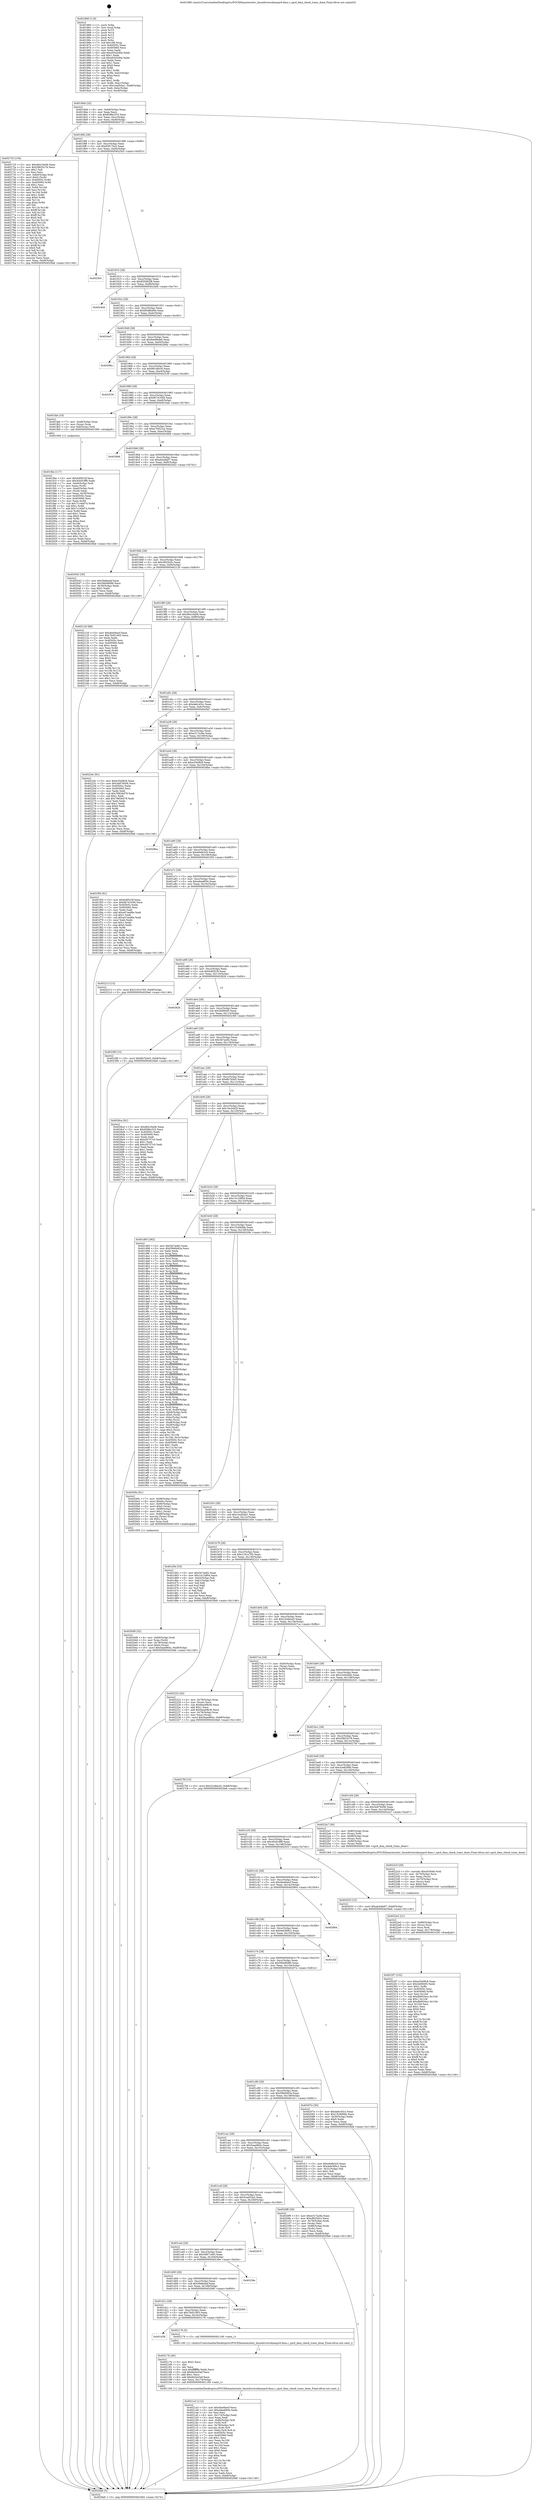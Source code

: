 digraph "0x401860" {
  label = "0x401860 (/mnt/c/Users/mathe/Desktop/tcc/POCII/binaries/extr_linuxdriversdmasprd-dma.c_sprd_dma_check_trans_done_Final-ollvm.out::main(0))"
  labelloc = "t"
  node[shape=record]

  Entry [label="",width=0.3,height=0.3,shape=circle,fillcolor=black,style=filled]
  "0x4018d4" [label="{
     0x4018d4 [32]\l
     | [instrs]\l
     &nbsp;&nbsp;0x4018d4 \<+6\>: mov -0xb8(%rbp),%eax\l
     &nbsp;&nbsp;0x4018da \<+2\>: mov %eax,%ecx\l
     &nbsp;&nbsp;0x4018dc \<+6\>: sub $0x838bc533,%ecx\l
     &nbsp;&nbsp;0x4018e2 \<+6\>: mov %eax,-0xcc(%rbp)\l
     &nbsp;&nbsp;0x4018e8 \<+6\>: mov %ecx,-0xd0(%rbp)\l
     &nbsp;&nbsp;0x4018ee \<+6\>: je 0000000000402725 \<main+0xec5\>\l
  }"]
  "0x402725" [label="{
     0x402725 [154]\l
     | [instrs]\l
     &nbsp;&nbsp;0x402725 \<+5\>: mov $0xd6416a06,%eax\l
     &nbsp;&nbsp;0x40272a \<+5\>: mov $0x28833c78,%ecx\l
     &nbsp;&nbsp;0x40272f \<+2\>: mov $0x1,%dl\l
     &nbsp;&nbsp;0x402731 \<+2\>: xor %esi,%esi\l
     &nbsp;&nbsp;0x402733 \<+7\>: mov -0xb0(%rbp),%rdi\l
     &nbsp;&nbsp;0x40273a \<+6\>: movl $0x0,(%rdi)\l
     &nbsp;&nbsp;0x402740 \<+8\>: mov 0x40505c,%r8d\l
     &nbsp;&nbsp;0x402748 \<+8\>: mov 0x405060,%r9d\l
     &nbsp;&nbsp;0x402750 \<+3\>: sub $0x1,%esi\l
     &nbsp;&nbsp;0x402753 \<+3\>: mov %r8d,%r10d\l
     &nbsp;&nbsp;0x402756 \<+3\>: add %esi,%r10d\l
     &nbsp;&nbsp;0x402759 \<+4\>: imul %r10d,%r8d\l
     &nbsp;&nbsp;0x40275d \<+4\>: and $0x1,%r8d\l
     &nbsp;&nbsp;0x402761 \<+4\>: cmp $0x0,%r8d\l
     &nbsp;&nbsp;0x402765 \<+4\>: sete %r11b\l
     &nbsp;&nbsp;0x402769 \<+4\>: cmp $0xa,%r9d\l
     &nbsp;&nbsp;0x40276d \<+3\>: setl %bl\l
     &nbsp;&nbsp;0x402770 \<+3\>: mov %r11b,%r14b\l
     &nbsp;&nbsp;0x402773 \<+4\>: xor $0xff,%r14b\l
     &nbsp;&nbsp;0x402777 \<+3\>: mov %bl,%r15b\l
     &nbsp;&nbsp;0x40277a \<+4\>: xor $0xff,%r15b\l
     &nbsp;&nbsp;0x40277e \<+3\>: xor $0x0,%dl\l
     &nbsp;&nbsp;0x402781 \<+3\>: mov %r14b,%r12b\l
     &nbsp;&nbsp;0x402784 \<+4\>: and $0x0,%r12b\l
     &nbsp;&nbsp;0x402788 \<+3\>: and %dl,%r11b\l
     &nbsp;&nbsp;0x40278b \<+3\>: mov %r15b,%r13b\l
     &nbsp;&nbsp;0x40278e \<+4\>: and $0x0,%r13b\l
     &nbsp;&nbsp;0x402792 \<+2\>: and %dl,%bl\l
     &nbsp;&nbsp;0x402794 \<+3\>: or %r11b,%r12b\l
     &nbsp;&nbsp;0x402797 \<+3\>: or %bl,%r13b\l
     &nbsp;&nbsp;0x40279a \<+3\>: xor %r13b,%r12b\l
     &nbsp;&nbsp;0x40279d \<+3\>: or %r15b,%r14b\l
     &nbsp;&nbsp;0x4027a0 \<+4\>: xor $0xff,%r14b\l
     &nbsp;&nbsp;0x4027a4 \<+3\>: or $0x0,%dl\l
     &nbsp;&nbsp;0x4027a7 \<+3\>: and %dl,%r14b\l
     &nbsp;&nbsp;0x4027aa \<+3\>: or %r14b,%r12b\l
     &nbsp;&nbsp;0x4027ad \<+4\>: test $0x1,%r12b\l
     &nbsp;&nbsp;0x4027b1 \<+3\>: cmovne %ecx,%eax\l
     &nbsp;&nbsp;0x4027b4 \<+6\>: mov %eax,-0xb8(%rbp)\l
     &nbsp;&nbsp;0x4027ba \<+5\>: jmp 00000000004029a6 \<main+0x1146\>\l
  }"]
  "0x4018f4" [label="{
     0x4018f4 [28]\l
     | [instrs]\l
     &nbsp;&nbsp;0x4018f4 \<+5\>: jmp 00000000004018f9 \<main+0x99\>\l
     &nbsp;&nbsp;0x4018f9 \<+6\>: mov -0xcc(%rbp),%eax\l
     &nbsp;&nbsp;0x4018ff \<+5\>: sub $0x83f170a3,%eax\l
     &nbsp;&nbsp;0x401904 \<+6\>: mov %eax,-0xd4(%rbp)\l
     &nbsp;&nbsp;0x40190a \<+6\>: je 00000000004025b3 \<main+0xd53\>\l
  }"]
  Exit [label="",width=0.3,height=0.3,shape=circle,fillcolor=black,style=filled,peripheries=2]
  "0x4025b3" [label="{
     0x4025b3\l
  }", style=dashed]
  "0x401910" [label="{
     0x401910 [28]\l
     | [instrs]\l
     &nbsp;&nbsp;0x401910 \<+5\>: jmp 0000000000401915 \<main+0xb5\>\l
     &nbsp;&nbsp;0x401915 \<+6\>: mov -0xcc(%rbp),%eax\l
     &nbsp;&nbsp;0x40191b \<+5\>: sub $0x855062f8,%eax\l
     &nbsp;&nbsp;0x401920 \<+6\>: mov %eax,-0xd8(%rbp)\l
     &nbsp;&nbsp;0x401926 \<+6\>: je 00000000004024d4 \<main+0xc74\>\l
  }"]
  "0x4022f7" [label="{
     0x4022f7 [152]\l
     | [instrs]\l
     &nbsp;&nbsp;0x4022f7 \<+5\>: mov $0xe35e9fc9,%eax\l
     &nbsp;&nbsp;0x4022fc \<+5\>: mov $0x2b08405,%edx\l
     &nbsp;&nbsp;0x402301 \<+3\>: mov $0x1,%r8b\l
     &nbsp;&nbsp;0x402304 \<+7\>: mov 0x40505c,%esi\l
     &nbsp;&nbsp;0x40230b \<+8\>: mov 0x405060,%r9d\l
     &nbsp;&nbsp;0x402313 \<+3\>: mov %esi,%r10d\l
     &nbsp;&nbsp;0x402316 \<+7\>: sub $0xdb9034cc,%r10d\l
     &nbsp;&nbsp;0x40231d \<+4\>: sub $0x1,%r10d\l
     &nbsp;&nbsp;0x402321 \<+7\>: add $0xdb9034cc,%r10d\l
     &nbsp;&nbsp;0x402328 \<+4\>: imul %r10d,%esi\l
     &nbsp;&nbsp;0x40232c \<+3\>: and $0x1,%esi\l
     &nbsp;&nbsp;0x40232f \<+3\>: cmp $0x0,%esi\l
     &nbsp;&nbsp;0x402332 \<+4\>: sete %r11b\l
     &nbsp;&nbsp;0x402336 \<+4\>: cmp $0xa,%r9d\l
     &nbsp;&nbsp;0x40233a \<+3\>: setl %bl\l
     &nbsp;&nbsp;0x40233d \<+3\>: mov %r11b,%r14b\l
     &nbsp;&nbsp;0x402340 \<+4\>: xor $0xff,%r14b\l
     &nbsp;&nbsp;0x402344 \<+3\>: mov %bl,%r15b\l
     &nbsp;&nbsp;0x402347 \<+4\>: xor $0xff,%r15b\l
     &nbsp;&nbsp;0x40234b \<+4\>: xor $0x0,%r8b\l
     &nbsp;&nbsp;0x40234f \<+3\>: mov %r14b,%r12b\l
     &nbsp;&nbsp;0x402352 \<+4\>: and $0x0,%r12b\l
     &nbsp;&nbsp;0x402356 \<+3\>: and %r8b,%r11b\l
     &nbsp;&nbsp;0x402359 \<+3\>: mov %r15b,%r13b\l
     &nbsp;&nbsp;0x40235c \<+4\>: and $0x0,%r13b\l
     &nbsp;&nbsp;0x402360 \<+3\>: and %r8b,%bl\l
     &nbsp;&nbsp;0x402363 \<+3\>: or %r11b,%r12b\l
     &nbsp;&nbsp;0x402366 \<+3\>: or %bl,%r13b\l
     &nbsp;&nbsp;0x402369 \<+3\>: xor %r13b,%r12b\l
     &nbsp;&nbsp;0x40236c \<+3\>: or %r15b,%r14b\l
     &nbsp;&nbsp;0x40236f \<+4\>: xor $0xff,%r14b\l
     &nbsp;&nbsp;0x402373 \<+4\>: or $0x0,%r8b\l
     &nbsp;&nbsp;0x402377 \<+3\>: and %r8b,%r14b\l
     &nbsp;&nbsp;0x40237a \<+3\>: or %r14b,%r12b\l
     &nbsp;&nbsp;0x40237d \<+4\>: test $0x1,%r12b\l
     &nbsp;&nbsp;0x402381 \<+3\>: cmovne %edx,%eax\l
     &nbsp;&nbsp;0x402384 \<+6\>: mov %eax,-0xb8(%rbp)\l
     &nbsp;&nbsp;0x40238a \<+5\>: jmp 00000000004029a6 \<main+0x1146\>\l
  }"]
  "0x4024d4" [label="{
     0x4024d4\l
  }", style=dashed]
  "0x40192c" [label="{
     0x40192c [28]\l
     | [instrs]\l
     &nbsp;&nbsp;0x40192c \<+5\>: jmp 0000000000401931 \<main+0xd1\>\l
     &nbsp;&nbsp;0x401931 \<+6\>: mov -0xcc(%rbp),%eax\l
     &nbsp;&nbsp;0x401937 \<+5\>: sub $0x85d8b49e,%eax\l
     &nbsp;&nbsp;0x40193c \<+6\>: mov %eax,-0xdc(%rbp)\l
     &nbsp;&nbsp;0x401942 \<+6\>: je 00000000004024e3 \<main+0xc83\>\l
  }"]
  "0x4022e2" [label="{
     0x4022e2 [21]\l
     | [instrs]\l
     &nbsp;&nbsp;0x4022e2 \<+4\>: mov -0x80(%rbp),%rcx\l
     &nbsp;&nbsp;0x4022e6 \<+3\>: mov (%rcx),%rcx\l
     &nbsp;&nbsp;0x4022e9 \<+3\>: mov %rcx,%rdi\l
     &nbsp;&nbsp;0x4022ec \<+6\>: mov %eax,-0x178(%rbp)\l
     &nbsp;&nbsp;0x4022f2 \<+5\>: call 0000000000401030 \<free@plt\>\l
     | [calls]\l
     &nbsp;&nbsp;0x401030 \{1\} (unknown)\l
  }"]
  "0x4024e3" [label="{
     0x4024e3\l
  }", style=dashed]
  "0x401948" [label="{
     0x401948 [28]\l
     | [instrs]\l
     &nbsp;&nbsp;0x401948 \<+5\>: jmp 000000000040194d \<main+0xed\>\l
     &nbsp;&nbsp;0x40194d \<+6\>: mov -0xcc(%rbp),%eax\l
     &nbsp;&nbsp;0x401953 \<+5\>: sub $0x8ee88ab6,%eax\l
     &nbsp;&nbsp;0x401958 \<+6\>: mov %eax,-0xe0(%rbp)\l
     &nbsp;&nbsp;0x40195e \<+6\>: je 000000000040296a \<main+0x110a\>\l
  }"]
  "0x4022c5" [label="{
     0x4022c5 [29]\l
     | [instrs]\l
     &nbsp;&nbsp;0x4022c5 \<+10\>: movabs $0x4030d6,%rdi\l
     &nbsp;&nbsp;0x4022cf \<+4\>: mov -0x70(%rbp),%rcx\l
     &nbsp;&nbsp;0x4022d3 \<+2\>: mov %eax,(%rcx)\l
     &nbsp;&nbsp;0x4022d5 \<+4\>: mov -0x70(%rbp),%rcx\l
     &nbsp;&nbsp;0x4022d9 \<+2\>: mov (%rcx),%esi\l
     &nbsp;&nbsp;0x4022db \<+2\>: mov $0x0,%al\l
     &nbsp;&nbsp;0x4022dd \<+5\>: call 0000000000401040 \<printf@plt\>\l
     | [calls]\l
     &nbsp;&nbsp;0x401040 \{1\} (unknown)\l
  }"]
  "0x40296a" [label="{
     0x40296a\l
  }", style=dashed]
  "0x401964" [label="{
     0x401964 [28]\l
     | [instrs]\l
     &nbsp;&nbsp;0x401964 \<+5\>: jmp 0000000000401969 \<main+0x109\>\l
     &nbsp;&nbsp;0x401969 \<+6\>: mov -0xcc(%rbp),%eax\l
     &nbsp;&nbsp;0x40196f \<+5\>: sub $0x991d9cc6,%eax\l
     &nbsp;&nbsp;0x401974 \<+6\>: mov %eax,-0xe4(%rbp)\l
     &nbsp;&nbsp;0x40197a \<+6\>: je 0000000000402539 \<main+0xcd9\>\l
  }"]
  "0x4021a3" [label="{
     0x4021a3 [112]\l
     | [instrs]\l
     &nbsp;&nbsp;0x4021a3 \<+5\>: mov $0x4be0becf,%ecx\l
     &nbsp;&nbsp;0x4021a8 \<+5\>: mov $0xedea693e,%edx\l
     &nbsp;&nbsp;0x4021ad \<+2\>: xor %esi,%esi\l
     &nbsp;&nbsp;0x4021af \<+6\>: mov -0x174(%rbp),%edi\l
     &nbsp;&nbsp;0x4021b5 \<+3\>: imul %eax,%edi\l
     &nbsp;&nbsp;0x4021b8 \<+4\>: mov -0x80(%rbp),%r8\l
     &nbsp;&nbsp;0x4021bc \<+3\>: mov (%r8),%r8\l
     &nbsp;&nbsp;0x4021bf \<+4\>: mov -0x78(%rbp),%r9\l
     &nbsp;&nbsp;0x4021c3 \<+3\>: movslq (%r9),%r9\l
     &nbsp;&nbsp;0x4021c6 \<+4\>: mov %edi,(%r8,%r9,4)\l
     &nbsp;&nbsp;0x4021ca \<+7\>: mov 0x40505c,%eax\l
     &nbsp;&nbsp;0x4021d1 \<+7\>: mov 0x405060,%edi\l
     &nbsp;&nbsp;0x4021d8 \<+3\>: sub $0x1,%esi\l
     &nbsp;&nbsp;0x4021db \<+3\>: mov %eax,%r10d\l
     &nbsp;&nbsp;0x4021de \<+3\>: add %esi,%r10d\l
     &nbsp;&nbsp;0x4021e1 \<+4\>: imul %r10d,%eax\l
     &nbsp;&nbsp;0x4021e5 \<+3\>: and $0x1,%eax\l
     &nbsp;&nbsp;0x4021e8 \<+3\>: cmp $0x0,%eax\l
     &nbsp;&nbsp;0x4021eb \<+4\>: sete %r11b\l
     &nbsp;&nbsp;0x4021ef \<+3\>: cmp $0xa,%edi\l
     &nbsp;&nbsp;0x4021f2 \<+3\>: setl %bl\l
     &nbsp;&nbsp;0x4021f5 \<+3\>: mov %r11b,%r14b\l
     &nbsp;&nbsp;0x4021f8 \<+3\>: and %bl,%r14b\l
     &nbsp;&nbsp;0x4021fb \<+3\>: xor %bl,%r11b\l
     &nbsp;&nbsp;0x4021fe \<+3\>: or %r11b,%r14b\l
     &nbsp;&nbsp;0x402201 \<+4\>: test $0x1,%r14b\l
     &nbsp;&nbsp;0x402205 \<+3\>: cmovne %edx,%ecx\l
     &nbsp;&nbsp;0x402208 \<+6\>: mov %ecx,-0xb8(%rbp)\l
     &nbsp;&nbsp;0x40220e \<+5\>: jmp 00000000004029a6 \<main+0x1146\>\l
  }"]
  "0x402539" [label="{
     0x402539\l
  }", style=dashed]
  "0x401980" [label="{
     0x401980 [28]\l
     | [instrs]\l
     &nbsp;&nbsp;0x401980 \<+5\>: jmp 0000000000401985 \<main+0x125\>\l
     &nbsp;&nbsp;0x401985 \<+6\>: mov -0xcc(%rbp),%eax\l
     &nbsp;&nbsp;0x40198b \<+5\>: sub $0x9b741658,%eax\l
     &nbsp;&nbsp;0x401990 \<+6\>: mov %eax,-0xe8(%rbp)\l
     &nbsp;&nbsp;0x401996 \<+6\>: je 0000000000401fab \<main+0x74b\>\l
  }"]
  "0x40217b" [label="{
     0x40217b [40]\l
     | [instrs]\l
     &nbsp;&nbsp;0x40217b \<+5\>: mov $0x2,%ecx\l
     &nbsp;&nbsp;0x402180 \<+1\>: cltd\l
     &nbsp;&nbsp;0x402181 \<+2\>: idiv %ecx\l
     &nbsp;&nbsp;0x402183 \<+6\>: imul $0xfffffffe,%edx,%ecx\l
     &nbsp;&nbsp;0x402189 \<+6\>: sub $0x8a5e43ef,%ecx\l
     &nbsp;&nbsp;0x40218f \<+3\>: add $0x1,%ecx\l
     &nbsp;&nbsp;0x402192 \<+6\>: add $0x8a5e43ef,%ecx\l
     &nbsp;&nbsp;0x402198 \<+6\>: mov %ecx,-0x174(%rbp)\l
     &nbsp;&nbsp;0x40219e \<+5\>: call 0000000000401160 \<next_i\>\l
     | [calls]\l
     &nbsp;&nbsp;0x401160 \{1\} (/mnt/c/Users/mathe/Desktop/tcc/POCII/binaries/extr_linuxdriversdmasprd-dma.c_sprd_dma_check_trans_done_Final-ollvm.out::next_i)\l
  }"]
  "0x401fab" [label="{
     0x401fab [19]\l
     | [instrs]\l
     &nbsp;&nbsp;0x401fab \<+7\>: mov -0xa8(%rbp),%rax\l
     &nbsp;&nbsp;0x401fb2 \<+3\>: mov (%rax),%rax\l
     &nbsp;&nbsp;0x401fb5 \<+4\>: mov 0x8(%rax),%rdi\l
     &nbsp;&nbsp;0x401fb9 \<+5\>: call 0000000000401060 \<atoi@plt\>\l
     | [calls]\l
     &nbsp;&nbsp;0x401060 \{1\} (unknown)\l
  }"]
  "0x40199c" [label="{
     0x40199c [28]\l
     | [instrs]\l
     &nbsp;&nbsp;0x40199c \<+5\>: jmp 00000000004019a1 \<main+0x141\>\l
     &nbsp;&nbsp;0x4019a1 \<+6\>: mov -0xcc(%rbp),%eax\l
     &nbsp;&nbsp;0x4019a7 \<+5\>: sub $0xa70922ca,%eax\l
     &nbsp;&nbsp;0x4019ac \<+6\>: mov %eax,-0xec(%rbp)\l
     &nbsp;&nbsp;0x4019b2 \<+6\>: je 00000000004026b6 \<main+0xe56\>\l
  }"]
  "0x401d38" [label="{
     0x401d38\l
  }", style=dashed]
  "0x4026b6" [label="{
     0x4026b6\l
  }", style=dashed]
  "0x4019b8" [label="{
     0x4019b8 [28]\l
     | [instrs]\l
     &nbsp;&nbsp;0x4019b8 \<+5\>: jmp 00000000004019bd \<main+0x15d\>\l
     &nbsp;&nbsp;0x4019bd \<+6\>: mov -0xcc(%rbp),%eax\l
     &nbsp;&nbsp;0x4019c3 \<+5\>: sub $0xab44fa97,%eax\l
     &nbsp;&nbsp;0x4019c8 \<+6\>: mov %eax,-0xf0(%rbp)\l
     &nbsp;&nbsp;0x4019ce \<+6\>: je 0000000000402042 \<main+0x7e2\>\l
  }"]
  "0x402176" [label="{
     0x402176 [5]\l
     | [instrs]\l
     &nbsp;&nbsp;0x402176 \<+5\>: call 0000000000401160 \<next_i\>\l
     | [calls]\l
     &nbsp;&nbsp;0x401160 \{1\} (/mnt/c/Users/mathe/Desktop/tcc/POCII/binaries/extr_linuxdriversdmasprd-dma.c_sprd_dma_check_trans_done_Final-ollvm.out::next_i)\l
  }"]
  "0x402042" [label="{
     0x402042 [30]\l
     | [instrs]\l
     &nbsp;&nbsp;0x402042 \<+5\>: mov $0x5fa8a4af,%eax\l
     &nbsp;&nbsp;0x402047 \<+5\>: mov $0x58d48086,%ecx\l
     &nbsp;&nbsp;0x40204c \<+3\>: mov -0x30(%rbp),%edx\l
     &nbsp;&nbsp;0x40204f \<+3\>: cmp $0x1,%edx\l
     &nbsp;&nbsp;0x402052 \<+3\>: cmovl %ecx,%eax\l
     &nbsp;&nbsp;0x402055 \<+6\>: mov %eax,-0xb8(%rbp)\l
     &nbsp;&nbsp;0x40205b \<+5\>: jmp 00000000004029a6 \<main+0x1146\>\l
  }"]
  "0x4019d4" [label="{
     0x4019d4 [28]\l
     | [instrs]\l
     &nbsp;&nbsp;0x4019d4 \<+5\>: jmp 00000000004019d9 \<main+0x179\>\l
     &nbsp;&nbsp;0x4019d9 \<+6\>: mov -0xcc(%rbp),%eax\l
     &nbsp;&nbsp;0x4019df \<+5\>: sub $0xcf025d2c,%eax\l
     &nbsp;&nbsp;0x4019e4 \<+6\>: mov %eax,-0xf4(%rbp)\l
     &nbsp;&nbsp;0x4019ea \<+6\>: je 0000000000402120 \<main+0x8c0\>\l
  }"]
  "0x401d1c" [label="{
     0x401d1c [28]\l
     | [instrs]\l
     &nbsp;&nbsp;0x401d1c \<+5\>: jmp 0000000000401d21 \<main+0x4c1\>\l
     &nbsp;&nbsp;0x401d21 \<+6\>: mov -0xcc(%rbp),%eax\l
     &nbsp;&nbsp;0x401d27 \<+5\>: sub $0x7bd51903,%eax\l
     &nbsp;&nbsp;0x401d2c \<+6\>: mov %eax,-0x16c(%rbp)\l
     &nbsp;&nbsp;0x401d32 \<+6\>: je 0000000000402176 \<main+0x916\>\l
  }"]
  "0x402120" [label="{
     0x402120 [86]\l
     | [instrs]\l
     &nbsp;&nbsp;0x402120 \<+5\>: mov $0x4be0becf,%eax\l
     &nbsp;&nbsp;0x402125 \<+5\>: mov $0x7bd51903,%ecx\l
     &nbsp;&nbsp;0x40212a \<+2\>: xor %edx,%edx\l
     &nbsp;&nbsp;0x40212c \<+7\>: mov 0x40505c,%esi\l
     &nbsp;&nbsp;0x402133 \<+7\>: mov 0x405060,%edi\l
     &nbsp;&nbsp;0x40213a \<+3\>: sub $0x1,%edx\l
     &nbsp;&nbsp;0x40213d \<+3\>: mov %esi,%r8d\l
     &nbsp;&nbsp;0x402140 \<+3\>: add %edx,%r8d\l
     &nbsp;&nbsp;0x402143 \<+4\>: imul %r8d,%esi\l
     &nbsp;&nbsp;0x402147 \<+3\>: and $0x1,%esi\l
     &nbsp;&nbsp;0x40214a \<+3\>: cmp $0x0,%esi\l
     &nbsp;&nbsp;0x40214d \<+4\>: sete %r9b\l
     &nbsp;&nbsp;0x402151 \<+3\>: cmp $0xa,%edi\l
     &nbsp;&nbsp;0x402154 \<+4\>: setl %r10b\l
     &nbsp;&nbsp;0x402158 \<+3\>: mov %r9b,%r11b\l
     &nbsp;&nbsp;0x40215b \<+3\>: and %r10b,%r11b\l
     &nbsp;&nbsp;0x40215e \<+3\>: xor %r10b,%r9b\l
     &nbsp;&nbsp;0x402161 \<+3\>: or %r9b,%r11b\l
     &nbsp;&nbsp;0x402164 \<+4\>: test $0x1,%r11b\l
     &nbsp;&nbsp;0x402168 \<+3\>: cmovne %ecx,%eax\l
     &nbsp;&nbsp;0x40216b \<+6\>: mov %eax,-0xb8(%rbp)\l
     &nbsp;&nbsp;0x402171 \<+5\>: jmp 00000000004029a6 \<main+0x1146\>\l
  }"]
  "0x4019f0" [label="{
     0x4019f0 [28]\l
     | [instrs]\l
     &nbsp;&nbsp;0x4019f0 \<+5\>: jmp 00000000004019f5 \<main+0x195\>\l
     &nbsp;&nbsp;0x4019f5 \<+6\>: mov -0xcc(%rbp),%eax\l
     &nbsp;&nbsp;0x4019fb \<+5\>: sub $0xd6416a06,%eax\l
     &nbsp;&nbsp;0x401a00 \<+6\>: mov %eax,-0xf8(%rbp)\l
     &nbsp;&nbsp;0x401a06 \<+6\>: je 000000000040298f \<main+0x112f\>\l
  }"]
  "0x402060" [label="{
     0x402060\l
  }", style=dashed]
  "0x40298f" [label="{
     0x40298f\l
  }", style=dashed]
  "0x401a0c" [label="{
     0x401a0c [28]\l
     | [instrs]\l
     &nbsp;&nbsp;0x401a0c \<+5\>: jmp 0000000000401a11 \<main+0x1b1\>\l
     &nbsp;&nbsp;0x401a11 \<+6\>: mov -0xcc(%rbp),%eax\l
     &nbsp;&nbsp;0x401a17 \<+5\>: sub $0xda6c45cc,%eax\l
     &nbsp;&nbsp;0x401a1c \<+6\>: mov %eax,-0xfc(%rbp)\l
     &nbsp;&nbsp;0x401a22 \<+6\>: je 00000000004026a7 \<main+0xe47\>\l
  }"]
  "0x401d00" [label="{
     0x401d00 [28]\l
     | [instrs]\l
     &nbsp;&nbsp;0x401d00 \<+5\>: jmp 0000000000401d05 \<main+0x4a5\>\l
     &nbsp;&nbsp;0x401d05 \<+6\>: mov -0xcc(%rbp),%eax\l
     &nbsp;&nbsp;0x401d0b \<+5\>: sub $0x5fa8a4af,%eax\l
     &nbsp;&nbsp;0x401d10 \<+6\>: mov %eax,-0x168(%rbp)\l
     &nbsp;&nbsp;0x401d16 \<+6\>: je 0000000000402060 \<main+0x800\>\l
  }"]
  "0x4026a7" [label="{
     0x4026a7\l
  }", style=dashed]
  "0x401a28" [label="{
     0x401a28 [28]\l
     | [instrs]\l
     &nbsp;&nbsp;0x401a28 \<+5\>: jmp 0000000000401a2d \<main+0x1cd\>\l
     &nbsp;&nbsp;0x401a2d \<+6\>: mov -0xcc(%rbp),%eax\l
     &nbsp;&nbsp;0x401a33 \<+5\>: sub $0xe317ac9a,%eax\l
     &nbsp;&nbsp;0x401a38 \<+6\>: mov %eax,-0x100(%rbp)\l
     &nbsp;&nbsp;0x401a3e \<+6\>: je 000000000040224c \<main+0x9ec\>\l
  }"]
  "0x40239e" [label="{
     0x40239e\l
  }", style=dashed]
  "0x40224c" [label="{
     0x40224c [91]\l
     | [instrs]\l
     &nbsp;&nbsp;0x40224c \<+5\>: mov $0xe35e9fc9,%eax\l
     &nbsp;&nbsp;0x402251 \<+5\>: mov $0x3e978456,%ecx\l
     &nbsp;&nbsp;0x402256 \<+7\>: mov 0x40505c,%edx\l
     &nbsp;&nbsp;0x40225d \<+7\>: mov 0x405060,%esi\l
     &nbsp;&nbsp;0x402264 \<+2\>: mov %edx,%edi\l
     &nbsp;&nbsp;0x402266 \<+6\>: sub $0x78826d79,%edi\l
     &nbsp;&nbsp;0x40226c \<+3\>: sub $0x1,%edi\l
     &nbsp;&nbsp;0x40226f \<+6\>: add $0x78826d79,%edi\l
     &nbsp;&nbsp;0x402275 \<+3\>: imul %edi,%edx\l
     &nbsp;&nbsp;0x402278 \<+3\>: and $0x1,%edx\l
     &nbsp;&nbsp;0x40227b \<+3\>: cmp $0x0,%edx\l
     &nbsp;&nbsp;0x40227e \<+4\>: sete %r8b\l
     &nbsp;&nbsp;0x402282 \<+3\>: cmp $0xa,%esi\l
     &nbsp;&nbsp;0x402285 \<+4\>: setl %r9b\l
     &nbsp;&nbsp;0x402289 \<+3\>: mov %r8b,%r10b\l
     &nbsp;&nbsp;0x40228c \<+3\>: and %r9b,%r10b\l
     &nbsp;&nbsp;0x40228f \<+3\>: xor %r9b,%r8b\l
     &nbsp;&nbsp;0x402292 \<+3\>: or %r8b,%r10b\l
     &nbsp;&nbsp;0x402295 \<+4\>: test $0x1,%r10b\l
     &nbsp;&nbsp;0x402299 \<+3\>: cmovne %ecx,%eax\l
     &nbsp;&nbsp;0x40229c \<+6\>: mov %eax,-0xb8(%rbp)\l
     &nbsp;&nbsp;0x4022a2 \<+5\>: jmp 00000000004029a6 \<main+0x1146\>\l
  }"]
  "0x401a44" [label="{
     0x401a44 [28]\l
     | [instrs]\l
     &nbsp;&nbsp;0x401a44 \<+5\>: jmp 0000000000401a49 \<main+0x1e9\>\l
     &nbsp;&nbsp;0x401a49 \<+6\>: mov -0xcc(%rbp),%eax\l
     &nbsp;&nbsp;0x401a4f \<+5\>: sub $0xe35e9fc9,%eax\l
     &nbsp;&nbsp;0x401a54 \<+6\>: mov %eax,-0x104(%rbp)\l
     &nbsp;&nbsp;0x401a5a \<+6\>: je 00000000004028ba \<main+0x105a\>\l
  }"]
  "0x401ce4" [label="{
     0x401ce4 [28]\l
     | [instrs]\l
     &nbsp;&nbsp;0x401ce4 \<+5\>: jmp 0000000000401ce9 \<main+0x489\>\l
     &nbsp;&nbsp;0x401ce9 \<+6\>: mov -0xcc(%rbp),%eax\l
     &nbsp;&nbsp;0x401cef \<+5\>: sub $0x5d971e93,%eax\l
     &nbsp;&nbsp;0x401cf4 \<+6\>: mov %eax,-0x164(%rbp)\l
     &nbsp;&nbsp;0x401cfa \<+6\>: je 000000000040239e \<main+0xb3e\>\l
  }"]
  "0x4028ba" [label="{
     0x4028ba\l
  }", style=dashed]
  "0x401a60" [label="{
     0x401a60 [28]\l
     | [instrs]\l
     &nbsp;&nbsp;0x401a60 \<+5\>: jmp 0000000000401a65 \<main+0x205\>\l
     &nbsp;&nbsp;0x401a65 \<+6\>: mov -0xcc(%rbp),%eax\l
     &nbsp;&nbsp;0x401a6b \<+5\>: sub $0xe64fe3c0,%eax\l
     &nbsp;&nbsp;0x401a70 \<+6\>: mov %eax,-0x108(%rbp)\l
     &nbsp;&nbsp;0x401a76 \<+6\>: je 0000000000401f50 \<main+0x6f0\>\l
  }"]
  "0x402919" [label="{
     0x402919\l
  }", style=dashed]
  "0x401f50" [label="{
     0x401f50 [91]\l
     | [instrs]\l
     &nbsp;&nbsp;0x401f50 \<+5\>: mov $0xfc8f323f,%eax\l
     &nbsp;&nbsp;0x401f55 \<+5\>: mov $0x9b741658,%ecx\l
     &nbsp;&nbsp;0x401f5a \<+7\>: mov 0x40505c,%edx\l
     &nbsp;&nbsp;0x401f61 \<+7\>: mov 0x405060,%esi\l
     &nbsp;&nbsp;0x401f68 \<+2\>: mov %edx,%edi\l
     &nbsp;&nbsp;0x401f6a \<+6\>: add $0xa47aed6e,%edi\l
     &nbsp;&nbsp;0x401f70 \<+3\>: sub $0x1,%edi\l
     &nbsp;&nbsp;0x401f73 \<+6\>: sub $0xa47aed6e,%edi\l
     &nbsp;&nbsp;0x401f79 \<+3\>: imul %edi,%edx\l
     &nbsp;&nbsp;0x401f7c \<+3\>: and $0x1,%edx\l
     &nbsp;&nbsp;0x401f7f \<+3\>: cmp $0x0,%edx\l
     &nbsp;&nbsp;0x401f82 \<+4\>: sete %r8b\l
     &nbsp;&nbsp;0x401f86 \<+3\>: cmp $0xa,%esi\l
     &nbsp;&nbsp;0x401f89 \<+4\>: setl %r9b\l
     &nbsp;&nbsp;0x401f8d \<+3\>: mov %r8b,%r10b\l
     &nbsp;&nbsp;0x401f90 \<+3\>: and %r9b,%r10b\l
     &nbsp;&nbsp;0x401f93 \<+3\>: xor %r9b,%r8b\l
     &nbsp;&nbsp;0x401f96 \<+3\>: or %r8b,%r10b\l
     &nbsp;&nbsp;0x401f99 \<+4\>: test $0x1,%r10b\l
     &nbsp;&nbsp;0x401f9d \<+3\>: cmovne %ecx,%eax\l
     &nbsp;&nbsp;0x401fa0 \<+6\>: mov %eax,-0xb8(%rbp)\l
     &nbsp;&nbsp;0x401fa6 \<+5\>: jmp 00000000004029a6 \<main+0x1146\>\l
  }"]
  "0x401a7c" [label="{
     0x401a7c [28]\l
     | [instrs]\l
     &nbsp;&nbsp;0x401a7c \<+5\>: jmp 0000000000401a81 \<main+0x221\>\l
     &nbsp;&nbsp;0x401a81 \<+6\>: mov -0xcc(%rbp),%eax\l
     &nbsp;&nbsp;0x401a87 \<+5\>: sub $0xedea693e,%eax\l
     &nbsp;&nbsp;0x401a8c \<+6\>: mov %eax,-0x10c(%rbp)\l
     &nbsp;&nbsp;0x401a92 \<+6\>: je 0000000000402213 \<main+0x9b3\>\l
  }"]
  "0x401cc8" [label="{
     0x401cc8 [28]\l
     | [instrs]\l
     &nbsp;&nbsp;0x401cc8 \<+5\>: jmp 0000000000401ccd \<main+0x46d\>\l
     &nbsp;&nbsp;0x401ccd \<+6\>: mov -0xcc(%rbp),%eax\l
     &nbsp;&nbsp;0x401cd3 \<+5\>: sub $0x5cab53a3,%eax\l
     &nbsp;&nbsp;0x401cd8 \<+6\>: mov %eax,-0x160(%rbp)\l
     &nbsp;&nbsp;0x401cde \<+6\>: je 0000000000402919 \<main+0x10b9\>\l
  }"]
  "0x402213" [label="{
     0x402213 [15]\l
     | [instrs]\l
     &nbsp;&nbsp;0x402213 \<+10\>: movl $0x2191e765,-0xb8(%rbp)\l
     &nbsp;&nbsp;0x40221d \<+5\>: jmp 00000000004029a6 \<main+0x1146\>\l
  }"]
  "0x401a98" [label="{
     0x401a98 [28]\l
     | [instrs]\l
     &nbsp;&nbsp;0x401a98 \<+5\>: jmp 0000000000401a9d \<main+0x23d\>\l
     &nbsp;&nbsp;0x401a9d \<+6\>: mov -0xcc(%rbp),%eax\l
     &nbsp;&nbsp;0x401aa3 \<+5\>: sub $0xfc8f323f,%eax\l
     &nbsp;&nbsp;0x401aa8 \<+6\>: mov %eax,-0x110(%rbp)\l
     &nbsp;&nbsp;0x401aae \<+6\>: je 000000000040282b \<main+0xfcb\>\l
  }"]
  "0x4020f9" [label="{
     0x4020f9 [39]\l
     | [instrs]\l
     &nbsp;&nbsp;0x4020f9 \<+5\>: mov $0xe317ac9a,%eax\l
     &nbsp;&nbsp;0x4020fe \<+5\>: mov $0xcf025d2c,%ecx\l
     &nbsp;&nbsp;0x402103 \<+4\>: mov -0x78(%rbp),%rdx\l
     &nbsp;&nbsp;0x402107 \<+2\>: mov (%rdx),%esi\l
     &nbsp;&nbsp;0x402109 \<+7\>: mov -0x88(%rbp),%rdx\l
     &nbsp;&nbsp;0x402110 \<+2\>: cmp (%rdx),%esi\l
     &nbsp;&nbsp;0x402112 \<+3\>: cmovl %ecx,%eax\l
     &nbsp;&nbsp;0x402115 \<+6\>: mov %eax,-0xb8(%rbp)\l
     &nbsp;&nbsp;0x40211b \<+5\>: jmp 00000000004029a6 \<main+0x1146\>\l
  }"]
  "0x40282b" [label="{
     0x40282b\l
  }", style=dashed]
  "0x401ab4" [label="{
     0x401ab4 [28]\l
     | [instrs]\l
     &nbsp;&nbsp;0x401ab4 \<+5\>: jmp 0000000000401ab9 \<main+0x259\>\l
     &nbsp;&nbsp;0x401ab9 \<+6\>: mov -0xcc(%rbp),%eax\l
     &nbsp;&nbsp;0x401abf \<+5\>: sub $0x2b08405,%eax\l
     &nbsp;&nbsp;0x401ac4 \<+6\>: mov %eax,-0x114(%rbp)\l
     &nbsp;&nbsp;0x401aca \<+6\>: je 000000000040238f \<main+0xb2f\>\l
  }"]
  "0x4020d9" [label="{
     0x4020d9 [32]\l
     | [instrs]\l
     &nbsp;&nbsp;0x4020d9 \<+4\>: mov -0x80(%rbp),%rdi\l
     &nbsp;&nbsp;0x4020dd \<+3\>: mov %rax,(%rdi)\l
     &nbsp;&nbsp;0x4020e0 \<+4\>: mov -0x78(%rbp),%rax\l
     &nbsp;&nbsp;0x4020e4 \<+6\>: movl $0x0,(%rax)\l
     &nbsp;&nbsp;0x4020ea \<+10\>: movl $0x5aae864c,-0xb8(%rbp)\l
     &nbsp;&nbsp;0x4020f4 \<+5\>: jmp 00000000004029a6 \<main+0x1146\>\l
  }"]
  "0x40238f" [label="{
     0x40238f [15]\l
     | [instrs]\l
     &nbsp;&nbsp;0x40238f \<+10\>: movl $0x8b7b5e5,-0xb8(%rbp)\l
     &nbsp;&nbsp;0x402399 \<+5\>: jmp 00000000004029a6 \<main+0x1146\>\l
  }"]
  "0x401ad0" [label="{
     0x401ad0 [28]\l
     | [instrs]\l
     &nbsp;&nbsp;0x401ad0 \<+5\>: jmp 0000000000401ad5 \<main+0x275\>\l
     &nbsp;&nbsp;0x401ad5 \<+6\>: mov -0xcc(%rbp),%eax\l
     &nbsp;&nbsp;0x401adb \<+5\>: sub $0x3b7ae82,%eax\l
     &nbsp;&nbsp;0x401ae0 \<+6\>: mov %eax,-0x118(%rbp)\l
     &nbsp;&nbsp;0x401ae6 \<+6\>: je 00000000004027e6 \<main+0xf86\>\l
  }"]
  "0x401fbe" [label="{
     0x401fbe [117]\l
     | [instrs]\l
     &nbsp;&nbsp;0x401fbe \<+5\>: mov $0xfc8f323f,%ecx\l
     &nbsp;&nbsp;0x401fc3 \<+5\>: mov $0x45e5c9f8,%edx\l
     &nbsp;&nbsp;0x401fc8 \<+7\>: mov -0xa0(%rbp),%rdi\l
     &nbsp;&nbsp;0x401fcf \<+2\>: mov %eax,(%rdi)\l
     &nbsp;&nbsp;0x401fd1 \<+7\>: mov -0xa0(%rbp),%rdi\l
     &nbsp;&nbsp;0x401fd8 \<+2\>: mov (%rdi),%eax\l
     &nbsp;&nbsp;0x401fda \<+3\>: mov %eax,-0x30(%rbp)\l
     &nbsp;&nbsp;0x401fdd \<+7\>: mov 0x40505c,%eax\l
     &nbsp;&nbsp;0x401fe4 \<+7\>: mov 0x405060,%esi\l
     &nbsp;&nbsp;0x401feb \<+3\>: mov %eax,%r8d\l
     &nbsp;&nbsp;0x401fee \<+7\>: sub $0x7c16dd74,%r8d\l
     &nbsp;&nbsp;0x401ff5 \<+4\>: sub $0x1,%r8d\l
     &nbsp;&nbsp;0x401ff9 \<+7\>: add $0x7c16dd74,%r8d\l
     &nbsp;&nbsp;0x402000 \<+4\>: imul %r8d,%eax\l
     &nbsp;&nbsp;0x402004 \<+3\>: and $0x1,%eax\l
     &nbsp;&nbsp;0x402007 \<+3\>: cmp $0x0,%eax\l
     &nbsp;&nbsp;0x40200a \<+4\>: sete %r9b\l
     &nbsp;&nbsp;0x40200e \<+3\>: cmp $0xa,%esi\l
     &nbsp;&nbsp;0x402011 \<+4\>: setl %r10b\l
     &nbsp;&nbsp;0x402015 \<+3\>: mov %r9b,%r11b\l
     &nbsp;&nbsp;0x402018 \<+3\>: and %r10b,%r11b\l
     &nbsp;&nbsp;0x40201b \<+3\>: xor %r10b,%r9b\l
     &nbsp;&nbsp;0x40201e \<+3\>: or %r9b,%r11b\l
     &nbsp;&nbsp;0x402021 \<+4\>: test $0x1,%r11b\l
     &nbsp;&nbsp;0x402025 \<+3\>: cmovne %edx,%ecx\l
     &nbsp;&nbsp;0x402028 \<+6\>: mov %ecx,-0xb8(%rbp)\l
     &nbsp;&nbsp;0x40202e \<+5\>: jmp 00000000004029a6 \<main+0x1146\>\l
  }"]
  "0x4027e6" [label="{
     0x4027e6\l
  }", style=dashed]
  "0x401aec" [label="{
     0x401aec [28]\l
     | [instrs]\l
     &nbsp;&nbsp;0x401aec \<+5\>: jmp 0000000000401af1 \<main+0x291\>\l
     &nbsp;&nbsp;0x401af1 \<+6\>: mov -0xcc(%rbp),%eax\l
     &nbsp;&nbsp;0x401af7 \<+5\>: sub $0x8b7b5e5,%eax\l
     &nbsp;&nbsp;0x401afc \<+6\>: mov %eax,-0x11c(%rbp)\l
     &nbsp;&nbsp;0x401b02 \<+6\>: je 00000000004026ca \<main+0xe6a\>\l
  }"]
  "0x401cac" [label="{
     0x401cac [28]\l
     | [instrs]\l
     &nbsp;&nbsp;0x401cac \<+5\>: jmp 0000000000401cb1 \<main+0x451\>\l
     &nbsp;&nbsp;0x401cb1 \<+6\>: mov -0xcc(%rbp),%eax\l
     &nbsp;&nbsp;0x401cb7 \<+5\>: sub $0x5aae864c,%eax\l
     &nbsp;&nbsp;0x401cbc \<+6\>: mov %eax,-0x15c(%rbp)\l
     &nbsp;&nbsp;0x401cc2 \<+6\>: je 00000000004020f9 \<main+0x899\>\l
  }"]
  "0x4026ca" [label="{
     0x4026ca [91]\l
     | [instrs]\l
     &nbsp;&nbsp;0x4026ca \<+5\>: mov $0xd6416a06,%eax\l
     &nbsp;&nbsp;0x4026cf \<+5\>: mov $0x838bc533,%ecx\l
     &nbsp;&nbsp;0x4026d4 \<+7\>: mov 0x40505c,%edx\l
     &nbsp;&nbsp;0x4026db \<+7\>: mov 0x405060,%esi\l
     &nbsp;&nbsp;0x4026e2 \<+2\>: mov %edx,%edi\l
     &nbsp;&nbsp;0x4026e4 \<+6\>: sub $0xcf4757c0,%edi\l
     &nbsp;&nbsp;0x4026ea \<+3\>: sub $0x1,%edi\l
     &nbsp;&nbsp;0x4026ed \<+6\>: add $0xcf4757c0,%edi\l
     &nbsp;&nbsp;0x4026f3 \<+3\>: imul %edi,%edx\l
     &nbsp;&nbsp;0x4026f6 \<+3\>: and $0x1,%edx\l
     &nbsp;&nbsp;0x4026f9 \<+3\>: cmp $0x0,%edx\l
     &nbsp;&nbsp;0x4026fc \<+4\>: sete %r8b\l
     &nbsp;&nbsp;0x402700 \<+3\>: cmp $0xa,%esi\l
     &nbsp;&nbsp;0x402703 \<+4\>: setl %r9b\l
     &nbsp;&nbsp;0x402707 \<+3\>: mov %r8b,%r10b\l
     &nbsp;&nbsp;0x40270a \<+3\>: and %r9b,%r10b\l
     &nbsp;&nbsp;0x40270d \<+3\>: xor %r9b,%r8b\l
     &nbsp;&nbsp;0x402710 \<+3\>: or %r8b,%r10b\l
     &nbsp;&nbsp;0x402713 \<+4\>: test $0x1,%r10b\l
     &nbsp;&nbsp;0x402717 \<+3\>: cmovne %ecx,%eax\l
     &nbsp;&nbsp;0x40271a \<+6\>: mov %eax,-0xb8(%rbp)\l
     &nbsp;&nbsp;0x402720 \<+5\>: jmp 00000000004029a6 \<main+0x1146\>\l
  }"]
  "0x401b08" [label="{
     0x401b08 [28]\l
     | [instrs]\l
     &nbsp;&nbsp;0x401b08 \<+5\>: jmp 0000000000401b0d \<main+0x2ad\>\l
     &nbsp;&nbsp;0x401b0d \<+6\>: mov -0xcc(%rbp),%eax\l
     &nbsp;&nbsp;0x401b13 \<+5\>: sub $0x10e3442f,%eax\l
     &nbsp;&nbsp;0x401b18 \<+6\>: mov %eax,-0x120(%rbp)\l
     &nbsp;&nbsp;0x401b1e \<+6\>: je 00000000004025d1 \<main+0xd71\>\l
  }"]
  "0x401f11" [label="{
     0x401f11 [30]\l
     | [instrs]\l
     &nbsp;&nbsp;0x401f11 \<+5\>: mov $0xe64fe3c0,%eax\l
     &nbsp;&nbsp;0x401f16 \<+5\>: mov $0x4eb369c1,%ecx\l
     &nbsp;&nbsp;0x401f1b \<+3\>: mov -0x31(%rbp),%dl\l
     &nbsp;&nbsp;0x401f1e \<+3\>: test $0x1,%dl\l
     &nbsp;&nbsp;0x401f21 \<+3\>: cmovne %ecx,%eax\l
     &nbsp;&nbsp;0x401f24 \<+6\>: mov %eax,-0xb8(%rbp)\l
     &nbsp;&nbsp;0x401f2a \<+5\>: jmp 00000000004029a6 \<main+0x1146\>\l
  }"]
  "0x4025d1" [label="{
     0x4025d1\l
  }", style=dashed]
  "0x401b24" [label="{
     0x401b24 [28]\l
     | [instrs]\l
     &nbsp;&nbsp;0x401b24 \<+5\>: jmp 0000000000401b29 \<main+0x2c9\>\l
     &nbsp;&nbsp;0x401b29 \<+6\>: mov -0xcc(%rbp),%eax\l
     &nbsp;&nbsp;0x401b2f \<+5\>: sub $0x1412df04,%eax\l
     &nbsp;&nbsp;0x401b34 \<+6\>: mov %eax,-0x124(%rbp)\l
     &nbsp;&nbsp;0x401b3a \<+6\>: je 0000000000401d93 \<main+0x533\>\l
  }"]
  "0x401c90" [label="{
     0x401c90 [28]\l
     | [instrs]\l
     &nbsp;&nbsp;0x401c90 \<+5\>: jmp 0000000000401c95 \<main+0x435\>\l
     &nbsp;&nbsp;0x401c95 \<+6\>: mov -0xcc(%rbp),%eax\l
     &nbsp;&nbsp;0x401c9b \<+5\>: sub $0x59b8483a,%eax\l
     &nbsp;&nbsp;0x401ca0 \<+6\>: mov %eax,-0x158(%rbp)\l
     &nbsp;&nbsp;0x401ca6 \<+6\>: je 0000000000401f11 \<main+0x6b1\>\l
  }"]
  "0x401d93" [label="{
     0x401d93 [382]\l
     | [instrs]\l
     &nbsp;&nbsp;0x401d93 \<+5\>: mov $0x3b7ae82,%eax\l
     &nbsp;&nbsp;0x401d98 \<+5\>: mov $0x59b8483a,%ecx\l
     &nbsp;&nbsp;0x401d9d \<+2\>: xor %edx,%edx\l
     &nbsp;&nbsp;0x401d9f \<+3\>: mov %rsp,%rsi\l
     &nbsp;&nbsp;0x401da2 \<+4\>: add $0xfffffffffffffff0,%rsi\l
     &nbsp;&nbsp;0x401da6 \<+3\>: mov %rsi,%rsp\l
     &nbsp;&nbsp;0x401da9 \<+7\>: mov %rsi,-0xb0(%rbp)\l
     &nbsp;&nbsp;0x401db0 \<+3\>: mov %rsp,%rsi\l
     &nbsp;&nbsp;0x401db3 \<+4\>: add $0xfffffffffffffff0,%rsi\l
     &nbsp;&nbsp;0x401db7 \<+3\>: mov %rsi,%rsp\l
     &nbsp;&nbsp;0x401dba \<+3\>: mov %rsp,%rdi\l
     &nbsp;&nbsp;0x401dbd \<+4\>: add $0xfffffffffffffff0,%rdi\l
     &nbsp;&nbsp;0x401dc1 \<+3\>: mov %rdi,%rsp\l
     &nbsp;&nbsp;0x401dc4 \<+7\>: mov %rdi,-0xa8(%rbp)\l
     &nbsp;&nbsp;0x401dcb \<+3\>: mov %rsp,%rdi\l
     &nbsp;&nbsp;0x401dce \<+4\>: add $0xfffffffffffffff0,%rdi\l
     &nbsp;&nbsp;0x401dd2 \<+3\>: mov %rdi,%rsp\l
     &nbsp;&nbsp;0x401dd5 \<+7\>: mov %rdi,-0xa0(%rbp)\l
     &nbsp;&nbsp;0x401ddc \<+3\>: mov %rsp,%rdi\l
     &nbsp;&nbsp;0x401ddf \<+4\>: add $0xfffffffffffffff0,%rdi\l
     &nbsp;&nbsp;0x401de3 \<+3\>: mov %rdi,%rsp\l
     &nbsp;&nbsp;0x401de6 \<+7\>: mov %rdi,-0x98(%rbp)\l
     &nbsp;&nbsp;0x401ded \<+3\>: mov %rsp,%rdi\l
     &nbsp;&nbsp;0x401df0 \<+4\>: add $0xfffffffffffffff0,%rdi\l
     &nbsp;&nbsp;0x401df4 \<+3\>: mov %rdi,%rsp\l
     &nbsp;&nbsp;0x401df7 \<+7\>: mov %rdi,-0x90(%rbp)\l
     &nbsp;&nbsp;0x401dfe \<+3\>: mov %rsp,%rdi\l
     &nbsp;&nbsp;0x401e01 \<+4\>: add $0xfffffffffffffff0,%rdi\l
     &nbsp;&nbsp;0x401e05 \<+3\>: mov %rdi,%rsp\l
     &nbsp;&nbsp;0x401e08 \<+7\>: mov %rdi,-0x88(%rbp)\l
     &nbsp;&nbsp;0x401e0f \<+3\>: mov %rsp,%rdi\l
     &nbsp;&nbsp;0x401e12 \<+4\>: add $0xfffffffffffffff0,%rdi\l
     &nbsp;&nbsp;0x401e16 \<+3\>: mov %rdi,%rsp\l
     &nbsp;&nbsp;0x401e19 \<+4\>: mov %rdi,-0x80(%rbp)\l
     &nbsp;&nbsp;0x401e1d \<+3\>: mov %rsp,%rdi\l
     &nbsp;&nbsp;0x401e20 \<+4\>: add $0xfffffffffffffff0,%rdi\l
     &nbsp;&nbsp;0x401e24 \<+3\>: mov %rdi,%rsp\l
     &nbsp;&nbsp;0x401e27 \<+4\>: mov %rdi,-0x78(%rbp)\l
     &nbsp;&nbsp;0x401e2b \<+3\>: mov %rsp,%rdi\l
     &nbsp;&nbsp;0x401e2e \<+4\>: add $0xfffffffffffffff0,%rdi\l
     &nbsp;&nbsp;0x401e32 \<+3\>: mov %rdi,%rsp\l
     &nbsp;&nbsp;0x401e35 \<+4\>: mov %rdi,-0x70(%rbp)\l
     &nbsp;&nbsp;0x401e39 \<+3\>: mov %rsp,%rdi\l
     &nbsp;&nbsp;0x401e3c \<+4\>: add $0xfffffffffffffff0,%rdi\l
     &nbsp;&nbsp;0x401e40 \<+3\>: mov %rdi,%rsp\l
     &nbsp;&nbsp;0x401e43 \<+4\>: mov %rdi,-0x68(%rbp)\l
     &nbsp;&nbsp;0x401e47 \<+3\>: mov %rsp,%rdi\l
     &nbsp;&nbsp;0x401e4a \<+4\>: add $0xfffffffffffffff0,%rdi\l
     &nbsp;&nbsp;0x401e4e \<+3\>: mov %rdi,%rsp\l
     &nbsp;&nbsp;0x401e51 \<+4\>: mov %rdi,-0x60(%rbp)\l
     &nbsp;&nbsp;0x401e55 \<+3\>: mov %rsp,%rdi\l
     &nbsp;&nbsp;0x401e58 \<+4\>: add $0xfffffffffffffff0,%rdi\l
     &nbsp;&nbsp;0x401e5c \<+3\>: mov %rdi,%rsp\l
     &nbsp;&nbsp;0x401e5f \<+4\>: mov %rdi,-0x58(%rbp)\l
     &nbsp;&nbsp;0x401e63 \<+3\>: mov %rsp,%rdi\l
     &nbsp;&nbsp;0x401e66 \<+4\>: add $0xfffffffffffffff0,%rdi\l
     &nbsp;&nbsp;0x401e6a \<+3\>: mov %rdi,%rsp\l
     &nbsp;&nbsp;0x401e6d \<+4\>: mov %rdi,-0x50(%rbp)\l
     &nbsp;&nbsp;0x401e71 \<+3\>: mov %rsp,%rdi\l
     &nbsp;&nbsp;0x401e74 \<+4\>: add $0xfffffffffffffff0,%rdi\l
     &nbsp;&nbsp;0x401e78 \<+3\>: mov %rdi,%rsp\l
     &nbsp;&nbsp;0x401e7b \<+4\>: mov %rdi,-0x48(%rbp)\l
     &nbsp;&nbsp;0x401e7f \<+3\>: mov %rsp,%rdi\l
     &nbsp;&nbsp;0x401e82 \<+4\>: add $0xfffffffffffffff0,%rdi\l
     &nbsp;&nbsp;0x401e86 \<+3\>: mov %rdi,%rsp\l
     &nbsp;&nbsp;0x401e89 \<+4\>: mov %rdi,-0x40(%rbp)\l
     &nbsp;&nbsp;0x401e8d \<+7\>: mov -0xb0(%rbp),%rdi\l
     &nbsp;&nbsp;0x401e94 \<+6\>: movl $0x0,(%rdi)\l
     &nbsp;&nbsp;0x401e9a \<+7\>: mov -0xbc(%rbp),%r8d\l
     &nbsp;&nbsp;0x401ea1 \<+3\>: mov %r8d,(%rsi)\l
     &nbsp;&nbsp;0x401ea4 \<+7\>: mov -0xa8(%rbp),%rdi\l
     &nbsp;&nbsp;0x401eab \<+7\>: mov -0xc8(%rbp),%r9\l
     &nbsp;&nbsp;0x401eb2 \<+3\>: mov %r9,(%rdi)\l
     &nbsp;&nbsp;0x401eb5 \<+3\>: cmpl $0x2,(%rsi)\l
     &nbsp;&nbsp;0x401eb8 \<+4\>: setne %r10b\l
     &nbsp;&nbsp;0x401ebc \<+4\>: and $0x1,%r10b\l
     &nbsp;&nbsp;0x401ec0 \<+4\>: mov %r10b,-0x31(%rbp)\l
     &nbsp;&nbsp;0x401ec4 \<+8\>: mov 0x40505c,%r11d\l
     &nbsp;&nbsp;0x401ecc \<+7\>: mov 0x405060,%ebx\l
     &nbsp;&nbsp;0x401ed3 \<+3\>: sub $0x1,%edx\l
     &nbsp;&nbsp;0x401ed6 \<+3\>: mov %r11d,%r14d\l
     &nbsp;&nbsp;0x401ed9 \<+3\>: add %edx,%r14d\l
     &nbsp;&nbsp;0x401edc \<+4\>: imul %r14d,%r11d\l
     &nbsp;&nbsp;0x401ee0 \<+4\>: and $0x1,%r11d\l
     &nbsp;&nbsp;0x401ee4 \<+4\>: cmp $0x0,%r11d\l
     &nbsp;&nbsp;0x401ee8 \<+4\>: sete %r10b\l
     &nbsp;&nbsp;0x401eec \<+3\>: cmp $0xa,%ebx\l
     &nbsp;&nbsp;0x401eef \<+4\>: setl %r15b\l
     &nbsp;&nbsp;0x401ef3 \<+3\>: mov %r10b,%r12b\l
     &nbsp;&nbsp;0x401ef6 \<+3\>: and %r15b,%r12b\l
     &nbsp;&nbsp;0x401ef9 \<+3\>: xor %r15b,%r10b\l
     &nbsp;&nbsp;0x401efc \<+3\>: or %r10b,%r12b\l
     &nbsp;&nbsp;0x401eff \<+4\>: test $0x1,%r12b\l
     &nbsp;&nbsp;0x401f03 \<+3\>: cmovne %ecx,%eax\l
     &nbsp;&nbsp;0x401f06 \<+6\>: mov %eax,-0xb8(%rbp)\l
     &nbsp;&nbsp;0x401f0c \<+5\>: jmp 00000000004029a6 \<main+0x1146\>\l
  }"]
  "0x401b40" [label="{
     0x401b40 [28]\l
     | [instrs]\l
     &nbsp;&nbsp;0x401b40 \<+5\>: jmp 0000000000401b45 \<main+0x2e5\>\l
     &nbsp;&nbsp;0x401b45 \<+6\>: mov -0xcc(%rbp),%eax\l
     &nbsp;&nbsp;0x401b4b \<+5\>: sub $0x15c9d0bb,%eax\l
     &nbsp;&nbsp;0x401b50 \<+6\>: mov %eax,-0x128(%rbp)\l
     &nbsp;&nbsp;0x401b56 \<+6\>: je 000000000040209c \<main+0x83c\>\l
  }"]
  "0x40207e" [label="{
     0x40207e [30]\l
     | [instrs]\l
     &nbsp;&nbsp;0x40207e \<+5\>: mov $0xda6c45cc,%eax\l
     &nbsp;&nbsp;0x402083 \<+5\>: mov $0x15c9d0bb,%ecx\l
     &nbsp;&nbsp;0x402088 \<+3\>: mov -0x30(%rbp),%edx\l
     &nbsp;&nbsp;0x40208b \<+3\>: cmp $0x0,%edx\l
     &nbsp;&nbsp;0x40208e \<+3\>: cmove %ecx,%eax\l
     &nbsp;&nbsp;0x402091 \<+6\>: mov %eax,-0xb8(%rbp)\l
     &nbsp;&nbsp;0x402097 \<+5\>: jmp 00000000004029a6 \<main+0x1146\>\l
  }"]
  "0x40209c" [label="{
     0x40209c [61]\l
     | [instrs]\l
     &nbsp;&nbsp;0x40209c \<+7\>: mov -0x98(%rbp),%rax\l
     &nbsp;&nbsp;0x4020a3 \<+6\>: movl $0x64,(%rax)\l
     &nbsp;&nbsp;0x4020a9 \<+7\>: mov -0x90(%rbp),%rax\l
     &nbsp;&nbsp;0x4020b0 \<+6\>: movl $0x0,(%rax)\l
     &nbsp;&nbsp;0x4020b6 \<+7\>: mov -0x88(%rbp),%rax\l
     &nbsp;&nbsp;0x4020bd \<+6\>: movl $0x1,(%rax)\l
     &nbsp;&nbsp;0x4020c3 \<+7\>: mov -0x88(%rbp),%rax\l
     &nbsp;&nbsp;0x4020ca \<+3\>: movslq (%rax),%rax\l
     &nbsp;&nbsp;0x4020cd \<+4\>: shl $0x2,%rax\l
     &nbsp;&nbsp;0x4020d1 \<+3\>: mov %rax,%rdi\l
     &nbsp;&nbsp;0x4020d4 \<+5\>: call 0000000000401050 \<malloc@plt\>\l
     | [calls]\l
     &nbsp;&nbsp;0x401050 \{1\} (unknown)\l
  }"]
  "0x401b5c" [label="{
     0x401b5c [28]\l
     | [instrs]\l
     &nbsp;&nbsp;0x401b5c \<+5\>: jmp 0000000000401b61 \<main+0x301\>\l
     &nbsp;&nbsp;0x401b61 \<+6\>: mov -0xcc(%rbp),%eax\l
     &nbsp;&nbsp;0x401b67 \<+5\>: sub $0x1ea5b4a1,%eax\l
     &nbsp;&nbsp;0x401b6c \<+6\>: mov %eax,-0x12c(%rbp)\l
     &nbsp;&nbsp;0x401b72 \<+6\>: je 0000000000401d5e \<main+0x4fe\>\l
  }"]
  "0x401c74" [label="{
     0x401c74 [28]\l
     | [instrs]\l
     &nbsp;&nbsp;0x401c74 \<+5\>: jmp 0000000000401c79 \<main+0x419\>\l
     &nbsp;&nbsp;0x401c79 \<+6\>: mov -0xcc(%rbp),%eax\l
     &nbsp;&nbsp;0x401c7f \<+5\>: sub $0x58d48086,%eax\l
     &nbsp;&nbsp;0x401c84 \<+6\>: mov %eax,-0x154(%rbp)\l
     &nbsp;&nbsp;0x401c8a \<+6\>: je 000000000040207e \<main+0x81e\>\l
  }"]
  "0x401d5e" [label="{
     0x401d5e [53]\l
     | [instrs]\l
     &nbsp;&nbsp;0x401d5e \<+5\>: mov $0x3b7ae82,%eax\l
     &nbsp;&nbsp;0x401d63 \<+5\>: mov $0x1412df04,%ecx\l
     &nbsp;&nbsp;0x401d68 \<+6\>: mov -0xb2(%rbp),%dl\l
     &nbsp;&nbsp;0x401d6e \<+7\>: mov -0xb1(%rbp),%sil\l
     &nbsp;&nbsp;0x401d75 \<+3\>: mov %dl,%dil\l
     &nbsp;&nbsp;0x401d78 \<+3\>: and %sil,%dil\l
     &nbsp;&nbsp;0x401d7b \<+3\>: xor %sil,%dl\l
     &nbsp;&nbsp;0x401d7e \<+3\>: or %dl,%dil\l
     &nbsp;&nbsp;0x401d81 \<+4\>: test $0x1,%dil\l
     &nbsp;&nbsp;0x401d85 \<+3\>: cmovne %ecx,%eax\l
     &nbsp;&nbsp;0x401d88 \<+6\>: mov %eax,-0xb8(%rbp)\l
     &nbsp;&nbsp;0x401d8e \<+5\>: jmp 00000000004029a6 \<main+0x1146\>\l
  }"]
  "0x401b78" [label="{
     0x401b78 [28]\l
     | [instrs]\l
     &nbsp;&nbsp;0x401b78 \<+5\>: jmp 0000000000401b7d \<main+0x31d\>\l
     &nbsp;&nbsp;0x401b7d \<+6\>: mov -0xcc(%rbp),%eax\l
     &nbsp;&nbsp;0x401b83 \<+5\>: sub $0x2191e765,%eax\l
     &nbsp;&nbsp;0x401b88 \<+6\>: mov %eax,-0x130(%rbp)\l
     &nbsp;&nbsp;0x401b8e \<+6\>: je 0000000000402222 \<main+0x9c2\>\l
  }"]
  "0x4029a6" [label="{
     0x4029a6 [5]\l
     | [instrs]\l
     &nbsp;&nbsp;0x4029a6 \<+5\>: jmp 00000000004018d4 \<main+0x74\>\l
  }"]
  "0x401860" [label="{
     0x401860 [116]\l
     | [instrs]\l
     &nbsp;&nbsp;0x401860 \<+1\>: push %rbp\l
     &nbsp;&nbsp;0x401861 \<+3\>: mov %rsp,%rbp\l
     &nbsp;&nbsp;0x401864 \<+2\>: push %r15\l
     &nbsp;&nbsp;0x401866 \<+2\>: push %r14\l
     &nbsp;&nbsp;0x401868 \<+2\>: push %r13\l
     &nbsp;&nbsp;0x40186a \<+2\>: push %r12\l
     &nbsp;&nbsp;0x40186c \<+1\>: push %rbx\l
     &nbsp;&nbsp;0x40186d \<+7\>: sub $0x188,%rsp\l
     &nbsp;&nbsp;0x401874 \<+7\>: mov 0x40505c,%eax\l
     &nbsp;&nbsp;0x40187b \<+7\>: mov 0x405060,%ecx\l
     &nbsp;&nbsp;0x401882 \<+2\>: mov %eax,%edx\l
     &nbsp;&nbsp;0x401884 \<+6\>: add $0xe05d2d0a,%edx\l
     &nbsp;&nbsp;0x40188a \<+3\>: sub $0x1,%edx\l
     &nbsp;&nbsp;0x40188d \<+6\>: sub $0xe05d2d0a,%edx\l
     &nbsp;&nbsp;0x401893 \<+3\>: imul %edx,%eax\l
     &nbsp;&nbsp;0x401896 \<+3\>: and $0x1,%eax\l
     &nbsp;&nbsp;0x401899 \<+3\>: cmp $0x0,%eax\l
     &nbsp;&nbsp;0x40189c \<+4\>: sete %r8b\l
     &nbsp;&nbsp;0x4018a0 \<+4\>: and $0x1,%r8b\l
     &nbsp;&nbsp;0x4018a4 \<+7\>: mov %r8b,-0xb2(%rbp)\l
     &nbsp;&nbsp;0x4018ab \<+3\>: cmp $0xa,%ecx\l
     &nbsp;&nbsp;0x4018ae \<+4\>: setl %r8b\l
     &nbsp;&nbsp;0x4018b2 \<+4\>: and $0x1,%r8b\l
     &nbsp;&nbsp;0x4018b6 \<+7\>: mov %r8b,-0xb1(%rbp)\l
     &nbsp;&nbsp;0x4018bd \<+10\>: movl $0x1ea5b4a1,-0xb8(%rbp)\l
     &nbsp;&nbsp;0x4018c7 \<+6\>: mov %edi,-0xbc(%rbp)\l
     &nbsp;&nbsp;0x4018cd \<+7\>: mov %rsi,-0xc8(%rbp)\l
  }"]
  "0x401f2f" [label="{
     0x401f2f\l
  }", style=dashed]
  "0x401c58" [label="{
     0x401c58 [28]\l
     | [instrs]\l
     &nbsp;&nbsp;0x401c58 \<+5\>: jmp 0000000000401c5d \<main+0x3fd\>\l
     &nbsp;&nbsp;0x401c5d \<+6\>: mov -0xcc(%rbp),%eax\l
     &nbsp;&nbsp;0x401c63 \<+5\>: sub $0x4eb369c1,%eax\l
     &nbsp;&nbsp;0x401c68 \<+6\>: mov %eax,-0x150(%rbp)\l
     &nbsp;&nbsp;0x401c6e \<+6\>: je 0000000000401f2f \<main+0x6cf\>\l
  }"]
  "0x402222" [label="{
     0x402222 [42]\l
     | [instrs]\l
     &nbsp;&nbsp;0x402222 \<+4\>: mov -0x78(%rbp),%rax\l
     &nbsp;&nbsp;0x402226 \<+2\>: mov (%rax),%ecx\l
     &nbsp;&nbsp;0x402228 \<+6\>: sub $0x9ea49b36,%ecx\l
     &nbsp;&nbsp;0x40222e \<+3\>: add $0x1,%ecx\l
     &nbsp;&nbsp;0x402231 \<+6\>: add $0x9ea49b36,%ecx\l
     &nbsp;&nbsp;0x402237 \<+4\>: mov -0x78(%rbp),%rax\l
     &nbsp;&nbsp;0x40223b \<+2\>: mov %ecx,(%rax)\l
     &nbsp;&nbsp;0x40223d \<+10\>: movl $0x5aae864c,-0xb8(%rbp)\l
     &nbsp;&nbsp;0x402247 \<+5\>: jmp 00000000004029a6 \<main+0x1146\>\l
  }"]
  "0x401b94" [label="{
     0x401b94 [28]\l
     | [instrs]\l
     &nbsp;&nbsp;0x401b94 \<+5\>: jmp 0000000000401b99 \<main+0x339\>\l
     &nbsp;&nbsp;0x401b99 \<+6\>: mov -0xcc(%rbp),%eax\l
     &nbsp;&nbsp;0x401b9f \<+5\>: sub $0x22c8dca5,%eax\l
     &nbsp;&nbsp;0x401ba4 \<+6\>: mov %eax,-0x134(%rbp)\l
     &nbsp;&nbsp;0x401baa \<+6\>: je 00000000004027ce \<main+0xf6e\>\l
  }"]
  "0x402864" [label="{
     0x402864\l
  }", style=dashed]
  "0x4027ce" [label="{
     0x4027ce [24]\l
     | [instrs]\l
     &nbsp;&nbsp;0x4027ce \<+7\>: mov -0xb0(%rbp),%rax\l
     &nbsp;&nbsp;0x4027d5 \<+2\>: mov (%rax),%eax\l
     &nbsp;&nbsp;0x4027d7 \<+4\>: lea -0x28(%rbp),%rsp\l
     &nbsp;&nbsp;0x4027db \<+1\>: pop %rbx\l
     &nbsp;&nbsp;0x4027dc \<+2\>: pop %r12\l
     &nbsp;&nbsp;0x4027de \<+2\>: pop %r13\l
     &nbsp;&nbsp;0x4027e0 \<+2\>: pop %r14\l
     &nbsp;&nbsp;0x4027e2 \<+2\>: pop %r15\l
     &nbsp;&nbsp;0x4027e4 \<+1\>: pop %rbp\l
     &nbsp;&nbsp;0x4027e5 \<+1\>: ret\l
  }"]
  "0x401bb0" [label="{
     0x401bb0 [28]\l
     | [instrs]\l
     &nbsp;&nbsp;0x401bb0 \<+5\>: jmp 0000000000401bb5 \<main+0x355\>\l
     &nbsp;&nbsp;0x401bb5 \<+6\>: mov -0xcc(%rbp),%eax\l
     &nbsp;&nbsp;0x401bbb \<+5\>: sub $0x22d44dd2,%eax\l
     &nbsp;&nbsp;0x401bc0 \<+6\>: mov %eax,-0x138(%rbp)\l
     &nbsp;&nbsp;0x401bc6 \<+6\>: je 0000000000402431 \<main+0xbd1\>\l
  }"]
  "0x401c3c" [label="{
     0x401c3c [28]\l
     | [instrs]\l
     &nbsp;&nbsp;0x401c3c \<+5\>: jmp 0000000000401c41 \<main+0x3e1\>\l
     &nbsp;&nbsp;0x401c41 \<+6\>: mov -0xcc(%rbp),%eax\l
     &nbsp;&nbsp;0x401c47 \<+5\>: sub $0x4be0becf,%eax\l
     &nbsp;&nbsp;0x401c4c \<+6\>: mov %eax,-0x14c(%rbp)\l
     &nbsp;&nbsp;0x401c52 \<+6\>: je 0000000000402864 \<main+0x1004\>\l
  }"]
  "0x402431" [label="{
     0x402431\l
  }", style=dashed]
  "0x401bcc" [label="{
     0x401bcc [28]\l
     | [instrs]\l
     &nbsp;&nbsp;0x401bcc \<+5\>: jmp 0000000000401bd1 \<main+0x371\>\l
     &nbsp;&nbsp;0x401bd1 \<+6\>: mov -0xcc(%rbp),%eax\l
     &nbsp;&nbsp;0x401bd7 \<+5\>: sub $0x28833c78,%eax\l
     &nbsp;&nbsp;0x401bdc \<+6\>: mov %eax,-0x13c(%rbp)\l
     &nbsp;&nbsp;0x401be2 \<+6\>: je 00000000004027bf \<main+0xf5f\>\l
  }"]
  "0x402033" [label="{
     0x402033 [15]\l
     | [instrs]\l
     &nbsp;&nbsp;0x402033 \<+10\>: movl $0xab44fa97,-0xb8(%rbp)\l
     &nbsp;&nbsp;0x40203d \<+5\>: jmp 00000000004029a6 \<main+0x1146\>\l
  }"]
  "0x4027bf" [label="{
     0x4027bf [15]\l
     | [instrs]\l
     &nbsp;&nbsp;0x4027bf \<+10\>: movl $0x22c8dca5,-0xb8(%rbp)\l
     &nbsp;&nbsp;0x4027c9 \<+5\>: jmp 00000000004029a6 \<main+0x1146\>\l
  }"]
  "0x401be8" [label="{
     0x401be8 [28]\l
     | [instrs]\l
     &nbsp;&nbsp;0x401be8 \<+5\>: jmp 0000000000401bed \<main+0x38d\>\l
     &nbsp;&nbsp;0x401bed \<+6\>: mov -0xcc(%rbp),%eax\l
     &nbsp;&nbsp;0x401bf3 \<+5\>: sub $0x3ce8269d,%eax\l
     &nbsp;&nbsp;0x401bf8 \<+6\>: mov %eax,-0x140(%rbp)\l
     &nbsp;&nbsp;0x401bfe \<+6\>: je 000000000040262c \<main+0xdcc\>\l
  }"]
  "0x401c20" [label="{
     0x401c20 [28]\l
     | [instrs]\l
     &nbsp;&nbsp;0x401c20 \<+5\>: jmp 0000000000401c25 \<main+0x3c5\>\l
     &nbsp;&nbsp;0x401c25 \<+6\>: mov -0xcc(%rbp),%eax\l
     &nbsp;&nbsp;0x401c2b \<+5\>: sub $0x45e5c9f8,%eax\l
     &nbsp;&nbsp;0x401c30 \<+6\>: mov %eax,-0x148(%rbp)\l
     &nbsp;&nbsp;0x401c36 \<+6\>: je 0000000000402033 \<main+0x7d3\>\l
  }"]
  "0x40262c" [label="{
     0x40262c\l
  }", style=dashed]
  "0x401c04" [label="{
     0x401c04 [28]\l
     | [instrs]\l
     &nbsp;&nbsp;0x401c04 \<+5\>: jmp 0000000000401c09 \<main+0x3a9\>\l
     &nbsp;&nbsp;0x401c09 \<+6\>: mov -0xcc(%rbp),%eax\l
     &nbsp;&nbsp;0x401c0f \<+5\>: sub $0x3e978456,%eax\l
     &nbsp;&nbsp;0x401c14 \<+6\>: mov %eax,-0x144(%rbp)\l
     &nbsp;&nbsp;0x401c1a \<+6\>: je 00000000004022a7 \<main+0xa47\>\l
  }"]
  "0x4022a7" [label="{
     0x4022a7 [30]\l
     | [instrs]\l
     &nbsp;&nbsp;0x4022a7 \<+4\>: mov -0x80(%rbp),%rax\l
     &nbsp;&nbsp;0x4022ab \<+3\>: mov (%rax),%rdi\l
     &nbsp;&nbsp;0x4022ae \<+7\>: mov -0x98(%rbp),%rax\l
     &nbsp;&nbsp;0x4022b5 \<+2\>: mov (%rax),%esi\l
     &nbsp;&nbsp;0x4022b7 \<+7\>: mov -0x90(%rbp),%rax\l
     &nbsp;&nbsp;0x4022be \<+2\>: mov (%rax),%edx\l
     &nbsp;&nbsp;0x4022c0 \<+5\>: call 00000000004013b0 \<sprd_dma_check_trans_done\>\l
     | [calls]\l
     &nbsp;&nbsp;0x4013b0 \{1\} (/mnt/c/Users/mathe/Desktop/tcc/POCII/binaries/extr_linuxdriversdmasprd-dma.c_sprd_dma_check_trans_done_Final-ollvm.out::sprd_dma_check_trans_done)\l
  }"]
  Entry -> "0x401860" [label=" 1"]
  "0x4018d4" -> "0x402725" [label=" 1"]
  "0x4018d4" -> "0x4018f4" [label=" 21"]
  "0x4027ce" -> Exit [label=" 1"]
  "0x4018f4" -> "0x4025b3" [label=" 0"]
  "0x4018f4" -> "0x401910" [label=" 21"]
  "0x4027bf" -> "0x4029a6" [label=" 1"]
  "0x401910" -> "0x4024d4" [label=" 0"]
  "0x401910" -> "0x40192c" [label=" 21"]
  "0x402725" -> "0x4029a6" [label=" 1"]
  "0x40192c" -> "0x4024e3" [label=" 0"]
  "0x40192c" -> "0x401948" [label=" 21"]
  "0x4026ca" -> "0x4029a6" [label=" 1"]
  "0x401948" -> "0x40296a" [label=" 0"]
  "0x401948" -> "0x401964" [label=" 21"]
  "0x40238f" -> "0x4029a6" [label=" 1"]
  "0x401964" -> "0x402539" [label=" 0"]
  "0x401964" -> "0x401980" [label=" 21"]
  "0x4022f7" -> "0x4029a6" [label=" 1"]
  "0x401980" -> "0x401fab" [label=" 1"]
  "0x401980" -> "0x40199c" [label=" 20"]
  "0x4022e2" -> "0x4022f7" [label=" 1"]
  "0x40199c" -> "0x4026b6" [label=" 0"]
  "0x40199c" -> "0x4019b8" [label=" 20"]
  "0x4022c5" -> "0x4022e2" [label=" 1"]
  "0x4019b8" -> "0x402042" [label=" 1"]
  "0x4019b8" -> "0x4019d4" [label=" 19"]
  "0x4022a7" -> "0x4022c5" [label=" 1"]
  "0x4019d4" -> "0x402120" [label=" 1"]
  "0x4019d4" -> "0x4019f0" [label=" 18"]
  "0x402222" -> "0x4029a6" [label=" 1"]
  "0x4019f0" -> "0x40298f" [label=" 0"]
  "0x4019f0" -> "0x401a0c" [label=" 18"]
  "0x402213" -> "0x4029a6" [label=" 1"]
  "0x401a0c" -> "0x4026a7" [label=" 0"]
  "0x401a0c" -> "0x401a28" [label=" 18"]
  "0x40217b" -> "0x4021a3" [label=" 1"]
  "0x401a28" -> "0x40224c" [label=" 1"]
  "0x401a28" -> "0x401a44" [label=" 17"]
  "0x402176" -> "0x40217b" [label=" 1"]
  "0x401a44" -> "0x4028ba" [label=" 0"]
  "0x401a44" -> "0x401a60" [label=" 17"]
  "0x401d1c" -> "0x402176" [label=" 1"]
  "0x401a60" -> "0x401f50" [label=" 1"]
  "0x401a60" -> "0x401a7c" [label=" 16"]
  "0x40224c" -> "0x4029a6" [label=" 1"]
  "0x401a7c" -> "0x402213" [label=" 1"]
  "0x401a7c" -> "0x401a98" [label=" 15"]
  "0x401d00" -> "0x402060" [label=" 0"]
  "0x401a98" -> "0x40282b" [label=" 0"]
  "0x401a98" -> "0x401ab4" [label=" 15"]
  "0x4021a3" -> "0x4029a6" [label=" 1"]
  "0x401ab4" -> "0x40238f" [label=" 1"]
  "0x401ab4" -> "0x401ad0" [label=" 14"]
  "0x401ce4" -> "0x40239e" [label=" 0"]
  "0x401ad0" -> "0x4027e6" [label=" 0"]
  "0x401ad0" -> "0x401aec" [label=" 14"]
  "0x401d1c" -> "0x401d38" [label=" 0"]
  "0x401aec" -> "0x4026ca" [label=" 1"]
  "0x401aec" -> "0x401b08" [label=" 13"]
  "0x401cc8" -> "0x401ce4" [label=" 1"]
  "0x401b08" -> "0x4025d1" [label=" 0"]
  "0x401b08" -> "0x401b24" [label=" 13"]
  "0x401cc8" -> "0x402919" [label=" 0"]
  "0x401b24" -> "0x401d93" [label=" 1"]
  "0x401b24" -> "0x401b40" [label=" 12"]
  "0x402120" -> "0x4029a6" [label=" 1"]
  "0x401b40" -> "0x40209c" [label=" 1"]
  "0x401b40" -> "0x401b5c" [label=" 11"]
  "0x4020f9" -> "0x4029a6" [label=" 2"]
  "0x401b5c" -> "0x401d5e" [label=" 1"]
  "0x401b5c" -> "0x401b78" [label=" 10"]
  "0x401d5e" -> "0x4029a6" [label=" 1"]
  "0x401860" -> "0x4018d4" [label=" 1"]
  "0x4029a6" -> "0x4018d4" [label=" 21"]
  "0x401cac" -> "0x4020f9" [label=" 2"]
  "0x401d93" -> "0x4029a6" [label=" 1"]
  "0x401ce4" -> "0x401d00" [label=" 1"]
  "0x401b78" -> "0x402222" [label=" 1"]
  "0x401b78" -> "0x401b94" [label=" 9"]
  "0x40209c" -> "0x4020d9" [label=" 1"]
  "0x401b94" -> "0x4027ce" [label=" 1"]
  "0x401b94" -> "0x401bb0" [label=" 8"]
  "0x40207e" -> "0x4029a6" [label=" 1"]
  "0x401bb0" -> "0x402431" [label=" 0"]
  "0x401bb0" -> "0x401bcc" [label=" 8"]
  "0x402033" -> "0x4029a6" [label=" 1"]
  "0x401bcc" -> "0x4027bf" [label=" 1"]
  "0x401bcc" -> "0x401be8" [label=" 7"]
  "0x401fbe" -> "0x4029a6" [label=" 1"]
  "0x401be8" -> "0x40262c" [label=" 0"]
  "0x401be8" -> "0x401c04" [label=" 7"]
  "0x401f50" -> "0x4029a6" [label=" 1"]
  "0x401c04" -> "0x4022a7" [label=" 1"]
  "0x401c04" -> "0x401c20" [label=" 6"]
  "0x401fab" -> "0x401fbe" [label=" 1"]
  "0x401c20" -> "0x402033" [label=" 1"]
  "0x401c20" -> "0x401c3c" [label=" 5"]
  "0x402042" -> "0x4029a6" [label=" 1"]
  "0x401c3c" -> "0x402864" [label=" 0"]
  "0x401c3c" -> "0x401c58" [label=" 5"]
  "0x4020d9" -> "0x4029a6" [label=" 1"]
  "0x401c58" -> "0x401f2f" [label=" 0"]
  "0x401c58" -> "0x401c74" [label=" 5"]
  "0x401cac" -> "0x401cc8" [label=" 1"]
  "0x401c74" -> "0x40207e" [label=" 1"]
  "0x401c74" -> "0x401c90" [label=" 4"]
  "0x401d00" -> "0x401d1c" [label=" 1"]
  "0x401c90" -> "0x401f11" [label=" 1"]
  "0x401c90" -> "0x401cac" [label=" 3"]
  "0x401f11" -> "0x4029a6" [label=" 1"]
}
